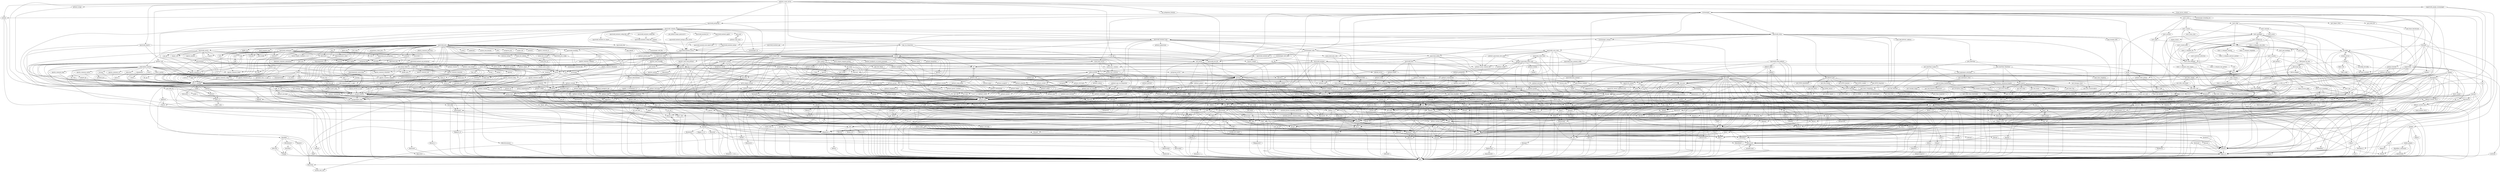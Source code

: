 digraph "rpmdep" {
patterns_uyuni_server -> Uyuni_Server_release;
Uyuni_Server_release -> openSUSE_release;
openSUSE_release -> bash;
bash -> libreadline7;
libreadline7 -> libncurses6;
libncurses6 -> glibc;
glibc -> filesystem;
filesystem -> system_user_root;
libncurses6 -> libgcc_s1;
libgcc_s1 -> glibc;
libncurses6 -> terminfo_base;
terminfo_base -> libncurses6;
libncurses6 -> libstdc6;
libstdc6 -> libgcc_s1;
openSUSE_release -> openSUSE_release_appliance_kvm;
openSUSE_release -> gawk;
gawk -> glibc;
gawk -> bash;
gawk -> update_alternatives;
update_alternatives -> coreutils;
coreutils -> libacl1;
libacl1 -> glibc;
libacl1 -> libattr1;
libattr1 -> glibc;
coreutils -> libcap2;
libcap2 -> glibc;
coreutils -> libselinux1;
libselinux1 -> libpcre1;
libpcre1 -> glibc;
coreutils -> libgmp10;
libgmp10 -> glibc;
coreutils -> bash;
coreutils -> info;
info -> libzio1;
libzio1 -> glibc;
libzio1 -> libbz2_1;
libbz2_1 -> glibc;
libzio1 -> libz1;
libz1 -> glibc;
libzio1 -> liblzma5;
liblzma5 -> glibc;
info -> libncurses6;
info -> bash;
patterns_uyuni_server -> cpu_mitigations_formula;
cpu_mitigations_formula -> salt_master;
salt_master -> coreutils;
salt_master -> grep;
grep -> glibc;
grep -> libpcre1;
grep -> bash;
grep -> info;
salt_master -> python3_base;
python3_base -> liblzma5;
python3_base -> bash;
python3_base -> libnsl2;
libnsl2 -> glibc;
libnsl2 -> libtirpc3;
libtirpc3 -> krb5;
krb5 -> libopenssl1_1;
libopenssl1_1 -> glibc;
libopenssl1_1 -> libz1;
krb5 -> libverto1;
libverto1 -> glibc;
krb5 -> libselinux1;
krb5 -> libcom_err2;
libcom_err2 -> glibc;
krb5 -> libkeyutils1;
libkeyutils1 -> glibc;
libtirpc3 -> libtirpc_netconfig;
python3_base -> python_rpm_macros;
python3_base -> libffi7;
libffi7 -> glibc;
python3_base -> libbz2_1;
python3_base -> libpython3_6m1_0;
libpython3_6m1_0 -> glibc;
python3_base -> libexpat1;
libexpat1 -> glibc;
salt_master -> dmidecode;
dmidecode -> glibc;
salt_master -> diffutils;
diffutils -> bash;
diffutils -> info;
salt_master -> systemd;
systemd -> libseccomp2;
libseccomp2 -> glibc;
systemd -> pam;
pam -> glibc;
pam -> libcrack2;
libcrack2 -> cracklib;
cracklib -> cracklib_dict_small;
cracklib -> bash;
cracklib -> libcrack2;
libcrack2 -> libz1;
pam -> libtirpc3;
pam -> libnsl2;
pam -> permissions;
permissions -> system_user_root;
permissions -> coreutils;
permissions -> grep;
permissions -> diffutils;
permissions -> fillup;
fillup -> glibc;
pam -> libaudit1;
libaudit1 -> glibc;
systemd -> sysvinit_tools;
sysvinit_tools -> blog;
blog -> bash;
blog -> coreutils;
systemd -> udev;
udev -> pkg_config;
pkg_config -> glibc;
udev -> bash;
udev -> coreutils;
udev -> libblkid1;
libblkid1 -> libuuid1;
libuuid1 -> glibc;
udev -> system_group_hardware;
system_group_hardware -> sysuser_shadow;
sysuser_shadow -> shadow;
shadow -> libattr1;
shadow -> libaudit1;
shadow -> pam;
shadow -> libsemanage1;
libsemanage1 -> libselinux1;
libsemanage1 -> libaudit1;
libsemanage1 -> libsepol1;
libsepol1 -> glibc;
libsemanage1 -> libbz2_1;
udev -> libkmod2;
libkmod2 -> liblzma5;
libkmod2 -> libz1;
udev -> systemd;
udev -> sed;
sed -> info;
sed -> libselinux1;
sed -> libacl1;
systemd -> kbd;
kbd -> fillup;
kbd -> diffutils;
kbd -> kbd_legacy;
kbd -> pam;
kbd -> perl_base;
perl_base -> glibc;
systemd -> libgcrypt20;
libgcrypt20 -> libgpg_error0;
libgpg_error0 -> glibc;
systemd -> netcfg;
netcfg -> bash;
netcfg -> coreutils;
systemd -> pam_config;
pam_config -> bash;
pam_config -> pam;
systemd -> util_linux;
util_linux -> glibc;
util_linux -> libncurses6;
util_linux -> libuuid1;
util_linux -> libblkid1;
util_linux -> libfdisk1;
libfdisk1 -> glibc;
libfdisk1 -> libuuid1;
libfdisk1 -> libblkid1;
util_linux -> libselinux1;
util_linux -> libcap_ng0;
libcap_ng0 -> glibc;
util_linux -> system_group_hardware;
util_linux -> libutempter0;
libutempter0 -> glibc;
libutempter0 -> permissions;
libutempter0 -> system_group_hardware;
util_linux -> libmount1;
libmount1 -> glibc;
libmount1 -> libselinux1;
libmount1 -> libblkid1;
util_linux -> libsmartcols1;
libsmartcols1 -> glibc;
systemd -> systemd_presets_branding_openSUSE;
systemd_presets_branding_openSUSE -> systemd_presets_common_SUSE;
systemd_presets_common_SUSE -> bash;
systemd_presets_common_SUSE -> coreutils;
systemd -> liblz4_1;
liblz4_1 -> glibc;
systemd -> libapparmor1;
libapparmor1 -> glibc;
systemd -> kmod;
kmod -> liblzma5;
kmod -> bash;
kmod -> libz1;
kmod -> coreutils;
systemd -> libcryptsetup12;
libcryptsetup12 -> libargon2_1;
libargon2_1 -> glibc;
libcryptsetup12 -> libgcrypt20;
libcryptsetup12 -> libblkid1;
libcryptsetup12 -> libjson_c3;
libjson_c3 -> glibc;
libcryptsetup12 -> libdevmapper1_03;
libdevmapper1_03 -> glibc;
libdevmapper1_03 -> libselinux1;
libdevmapper1_03 -> bash;
libdevmapper1_03 -> libudev1;
libudev1 -> glibc;
libudev1 -> libcap2;
libudev1 -> libselinux1;
systemd -> findutils;
findutils -> glibc;
findutils -> info;
findutils -> libselinux1;
systemd -> dbus_1;
dbus_1 -> libexpat1;
dbus_1 -> libcap_ng0;
dbus_1 -> permissions;
dbus_1 -> libsystemd0;
libsystemd0 -> liblzma5;
libsystemd0 -> liblz4_1;
libsystemd0 -> libselinux1;
libsystemd0 -> libgcrypt20;
libsystemd0 -> libcap2;
dbus_1 -> libaudit1;
dbus_1 -> libdbus_1_3;
libdbus_1_3 -> libsystemd0;
dbus_1 -> shadow;
dbus_1 -> update_alternatives;
systemd -> libqrencode4;
libqrencode4 -> glibc;
salt_master -> salt;
salt -> logrotate;
logrotate -> libacl1;
logrotate -> systemd;
logrotate -> xz;
xz -> glibc;
xz -> bash;
xz -> liblzma5;
logrotate -> libpopt0;
libpopt0 -> glibc;
salt -> python3_salt;
python3_salt -> python3_requests;
python3_requests -> python3;
python3 -> libreadline7;
python3 -> python3_base;
python3 -> libsqlite3_0;
libsqlite3_0 -> glibc;
python3_requests -> python3_py;
python3_py -> python3_base;
python3_requests -> python3_chardet;
python3_chardet -> update_alternatives;
python3_chardet -> python3_base;
python3_requests -> python3_certifi;
python3_certifi -> ca_certificates_mozilla;
ca_certificates_mozilla -> ca_certificates;
ca_certificates -> bash;
ca_certificates -> perl_base;
ca_certificates -> p11_kit;
p11_kit -> libtasn1_6;
libtasn1_6 -> libtasn1;
libtasn1 -> glibc;
libtasn1 -> libtasn1_6;
libtasn1 -> info;
p11_kit -> libp11_kit0;
libp11_kit0 -> glibc;
libp11_kit0 -> libffi7;
ca_certificates -> coreutils;
ca_certificates -> openssl;
openssl -> openssl_1_1;
openssl_1_1 -> libopenssl1_1;
openssl_1_1 -> coreutils;
ca_certificates -> p11_kit_tools;
p11_kit_tools -> glibc;
p11_kit_tools -> libtasn1_6;
p11_kit_tools -> libp11_kit0;
python3_certifi -> python3_base;
python3_requests -> python3_idna;
python3_idna -> python3_base;
python3_requests -> python3_urllib3;
python3_urllib3 -> python3_base;
python3_urllib3 -> python3_six;
python3_six -> bash;
python3_six -> python3_base;
python3_salt -> python3_zypp_plugin;
python3_zypp_plugin -> python3_base;
python3_salt -> python3_M2Crypto;
python3_M2Crypto -> python3_base;
python3_salt -> python3_tornado;
python3_tornado -> glibc;
python3_tornado -> python3;
python3_tornado -> python3_simplejson;
python3_simplejson -> glibc;
python3_simplejson -> python3_base;
python3_salt -> python3_MarkupSafe;
python3_MarkupSafe -> python3_base;
python3_salt -> python3_pyzmq;
python3_pyzmq -> glibc;
python3_pyzmq -> libpython3_6m1_0;
python3_pyzmq -> python3;
python3_pyzmq -> libzmq5;
libzmq5 -> libgcc_s1;
libzmq5 -> libstdc6;
libzmq5 -> libpgm_5_2_0;
libpgm_5_2_0 -> glibc;
libzmq5 -> libunwind;
libunwind -> glibc;
libunwind -> liblzma5;
libzmq5 -> libsodium23;
libsodium23 -> glibc;
python3_salt -> libzypp;
libzypp -> libudev1;
libzypp -> libgpgme11;
libgpgme11 -> gpg2;
gpg2 -> libsqlite3_0;
gpg2 -> libksba8;
libksba8 -> libgpg_error0;
gpg2 -> libbz2_1;
gpg2 -> libz1;
gpg2 -> libassuan0;
libassuan0 -> libgpg_error0;
gpg2 -> libldap_2_4_2;
libldap_2_4_2 -> libldap_data;
libldap_2_4_2 -> glibc;
libldap_2_4_2 -> libopenssl1_1;
libldap_2_4_2 -> libsasl2_3;
libsasl2_3 -> glibc;
gpg2 -> info;
gpg2 -> libnpth0;
libnpth0 -> glibc;
gpg2 -> libusb_1_0_0;
libusb_1_0_0 -> glibc;
libusb_1_0_0 -> libudev1;
gpg2 -> pinentry;
pinentry -> info;
pinentry -> libassuan0;
gpg2 -> libgnutls30;
libgnutls30 -> libunistring2;
libunistring2 -> glibc;
libgnutls30 -> libhogweed4;
libhogweed4 -> libgmp10;
libhogweed4 -> libnettle6;
libnettle6 -> glibc;
libgnutls30 -> libidn2_0;
libidn2_0 -> glibc;
libidn2_0 -> libunistring2;
libgnutls30 -> libp11_kit0;
libgnutls30 -> libtasn1_6;
gpg2 -> libgcrypt20;
libzypp -> libproxy1;
libproxy1 -> glibc;
libproxy1 -> libmodman1;
libmodman1 -> libgcc_s1;
libmodman1 -> libstdc6;
libzypp -> libcurl4;
libcurl4 -> libidn2_0;
libcurl4 -> libpsl5;
libpsl5 -> libunistring2;
libpsl5 -> libidn2_0;
libcurl4 -> libssh4;
libssh4 -> krb5;
libcurl4 -> libldap_2_4_2;
libcurl4 -> libnghttp2_14;
libnghttp2_14 -> glibc;
libzypp -> libxml2_2;
libxml2_2 -> libz1;
libxml2_2 -> liblzma5;
libzypp -> rpm;
rpm -> libcap2;
rpm -> diffutils;
rpm -> libpopt0;
rpm -> libacl1;
rpm -> grep;
rpm -> libmagic1;
libmagic1 -> file_magic;
libmagic1 -> libz1;
rpm -> liblua5_3_5;
liblua5_3_5 -> glibc;
rpm -> libselinux1;
rpm -> fillup;
rpm -> libelf1;
libelf1 -> glibc;
libelf1 -> libebl_plugins;
libebl_plugins -> libelf1;
libebl_plugins -> libdw1;
libdw1 -> libbz2_1;
libdw1 -> libelf1;
libdw1 -> liblzma5;
libdw1 -> libz1;
rpm -> perl_base;
rpm -> coreutils;
libzypp -> libboost_thread1_66_0;
libboost_thread1_66_0 -> libgcc_s1;
libboost_thread1_66_0 -> libstdc6;
libboost_thread1_66_0 -> libboost_system1_66_0;
libboost_system1_66_0 -> glibc;
libboost_system1_66_0 -> boost_license1_66_0;
libboost_system1_66_0 -> libgcc_s1;
libboost_system1_66_0 -> libstdc6;
libzypp -> libsolv_tools;
libsolv_tools -> libzstd1;
libzstd1 -> glibc;
libsolv_tools -> libxml2_2;
libsolv_tools -> libbz2_1;
libsolv_tools -> rpm;
python3_salt -> python3_Jinja2;
python3_Jinja2 -> python3_Babel;
python3_Babel -> python3_pytz;
python3_pytz -> python3_base;
python3_pytz -> timezone;
timezone -> filesystem;
timezone -> coreutils;
python3_Babel -> update_alternatives;
python3_Jinja2 -> python3_MarkupSafe;
python3_salt -> python3_psutil;
python3_psutil -> python3_base;
python3_psutil -> procps;
procps -> libprocps7;
libprocps7 -> glibc;
libprocps7 -> libsystemd0;
procps -> libncurses6;
python3_psutil -> net_tools;
net_tools -> hostname;
hostname -> libnsl2;
python3_salt -> python3_PyYAML;
python3_PyYAML -> libyaml_0_2;
libyaml_0_2 -> glibc;
python3_PyYAML -> python3_base;
python3_salt -> salt;
python3_salt -> python3_msgpack;
python3_msgpack -> python3_base;
python3_salt -> python3_rpm;
python3_rpm -> rpm;
python3_rpm -> python3_base;
salt -> iproute2;
iproute2 -> libselinux1;
iproute2 -> bash;
iproute2 -> libdb_4_8;
libdb_4_8 -> libgcc_s1;
libdb_4_8 -> libstdc6;
iproute2 -> libxtables12;
libxtables12 -> glibc;
iproute2 -> libelf1;
iproute2 -> libmnl0;
libmnl0 -> glibc;
patterns_uyuni_server -> smdba;
smdba -> sudo;
sudo -> libselinux1;
sudo -> bash;
sudo -> permissions;
sudo -> pam;
sudo -> perl_base;
sudo -> libldap_2_4_2;
smdba -> python3_base;
patterns_uyuni_server -> syslinux;
syslinux -> libuuid1;
syslinux -> perl_base;
patterns_uyuni_server -> spacewalk_postgresql;
spacewalk_postgresql -> postgresql10_contrib;
postgresql10_contrib -> postgresql_contrib;
postgresql_contrib -> postgresql10_contrib;
postgresql10_contrib -> libselinux1;
postgresql10_contrib -> libz1;
postgresql10_contrib -> libpython3_6m1_0;
postgresql10_contrib -> libuuid1;
postgresql10_contrib -> perl;
perl -> glibc;
perl -> libbz2_1;
perl -> libz1;
perl -> perl_base;
perl -> libgdbm4;
libgdbm4 -> glibc;
perl -> libdb_4_8;
postgresql10_contrib -> libopenssl1_1;
postgresql10_contrib -> libxml2_2;
postgresql10_contrib -> libxslt1;
libxslt1 -> libxml2_2;
libxslt1 -> libgcrypt20;
postgresql10_contrib -> bash;
postgresql10_contrib -> postgresql10_server;
postgresql10_server -> aaa_base;
aaa_base -> fillup;
aaa_base -> perl_base;
aaa_base -> coreutils;
aaa_base -> util_linux;
aaa_base -> ncurses_utils;
ncurses_utils -> libncurses6;
aaa_base -> sed;
aaa_base -> findutils;
aaa_base -> openSUSE_release;
aaa_base -> cpio;
cpio -> glibc;
cpio -> info;
postgresql10_server -> libxml2_2;
postgresql10_server -> glibc_locale;
glibc_locale -> glibc_locale_base;
glibc_locale_base -> coreutils;
postgresql10_server -> postgresql_server;
postgresql_server -> postgresql;
postgresql -> postgresql10;
postgresql10 -> libpq5;
libpq5 -> krb5;
libpq5 -> libldap_2_4_2;
postgresql10 -> postgresql;
postgresql10 -> bash;
postgresql -> update_alternatives;
postgresql_server -> systemd;
postgresql_server -> postgresql10_server;
postgresql10_server -> timezone;
postgresql10_server -> libicu60_2;
libicu60_2 -> glibc;
libicu60_2 -> timezone;
libicu60_2 -> libicu60_2_ledata;
spacewalk_postgresql -> spacewalk_backend_sql_postgresql;
spacewalk_backend_sql_postgresql -> python3_base;
spacewalk_backend_sql_postgresql -> python3_psycopg2;
python3_psycopg2 -> glibc;
python3_psycopg2 -> libpq5;
python3_psycopg2 -> libpython3_6m1_0;
python3_psycopg2 -> python3_base;
spacewalk_postgresql -> spacewalk_common;
spacewalk_common -> spacewalk_backend_xmlrpc;
spacewalk_backend_xmlrpc -> python3_base;
spacewalk_backend_xmlrpc -> spacewalk_backend_server;
spacewalk_backend_server -> spacewalk_config;
spacewalk_config -> bash;
spacewalk_config -> perl_Satcon;
perl_Satcon -> perl_base;
perl_Satcon -> perl;
perl_Satcon -> policycoreutils;
policycoreutils -> rpm;
policycoreutils -> python3_semanage;
python3_semanage -> glibc;
python3_semanage -> libpython3_6m1_0;
python3_semanage -> python3_base;
python3_semanage -> libsemanage1;
policycoreutils -> util_linux;
policycoreutils -> python3_ipy;
python3_ipy -> python3_base;
policycoreutils -> python3_networkx;
python3_networkx -> python3_base;
python3_networkx -> python3_decorator;
python3_decorator -> python3_base;
policycoreutils -> selinux_tools;
selinux_tools -> libsepol1;
selinux_tools -> libpcre1;
selinux_tools -> libselinux1;
selinux_tools -> bash;
policycoreutils -> checkpolicy;
checkpolicy -> glibc;
policycoreutils -> python3_policycoreutils;
python3_policycoreutils -> python3_setuptools;
python3_setuptools -> python3_six;
python3_setuptools -> update_alternatives;
python3_setuptools -> python3_appdirs;
python3_appdirs -> python3_base;
python3_setuptools -> python3_packaging;
python3_packaging -> python3_base;
python3_packaging -> python3_pyparsing;
python3_pyparsing -> python3_base;
python3_packaging -> python3_six;
python3_setuptools -> python3;
python3_policycoreutils -> python3_selinux;
python3_selinux -> libpython3_6m1_0;
python3_selinux -> python3;
python3_policycoreutils -> python_base;
python_base -> glibc;
python_base -> libbz2_1;
python_base -> python_rpm_macros;
python_base -> libz1;
python_base -> libnsl2;
python_base -> bash;
python_base -> libpython2_7_1_0;
libpython2_7_1_0 -> glibc;
python3_policycoreutils -> python3_audit;
python3_audit -> glibc;
python3_audit -> libauparse0;
libauparse0 -> glibc;
libauparse0 -> libaudit1;
python3_audit -> python3_base;
python3_policycoreutils -> python3_setools;
python3_setools -> python3_base;
python3_setools -> libsepol1;
python3_setools -> python;
python -> python_base;
python -> libsqlite3_0;
python -> python3_base;
python -> libdb_4_8;
python3_policycoreutils -> checkpolicy;
python3_policycoreutils -> policycoreutils;
policycoreutils -> systemd;
policycoreutils -> gawk;
spacewalk_config -> openssl;
spacewalk_config -> apache2_mod_xsendfile;
apache2_mod_xsendfile -> glibc;
apache2_mod_xsendfile -> apache2;
apache2 -> libapr_util1;
libapr_util1 -> libapr1;
libapr1 -> glibc;
libapr1 -> libuuid1;
libapr_util1 -> libexpat1;
libapr_util1 -> libdb_4_8;
libapr_util1 -> libopenssl1_1;
libapr_util1 -> libldap_2_4_2;
apache2 -> grep;
apache2 -> logrotate;
apache2 -> liblua5_3_5;
apache2 -> libxml2_2;
apache2 -> aaa_base;
apache2 -> libnghttp2_14;
apache2 -> which;
which -> bash;
which -> info;
apache2 -> libbrotlienc1;
libbrotlienc1 -> libbrotlicommon1;
libbrotlicommon1 -> glibc;
apache2 -> system_user_wwwrun;
system_user_wwwrun -> sysuser_shadow;
apache2 -> apache2_utils;
apache2_utils -> perl_base;
apache2_utils -> libapr1;
apache2_utils -> libapr_util1;
apache2_utils -> bash;
apache2 -> apache2_prefork;
apache2_prefork -> glibc;
apache2_prefork -> apache2;
spacewalk_config -> uyuni_base_common;
uyuni_base_common -> system_user_wwwrun;
spacewalk_backend_server -> apache2_mod_wsgi_python3;
apache2_mod_wsgi_python3 -> bash;
apache2_mod_wsgi_python3 -> libpython3_6m1_0;
apache2_mod_wsgi_python3 -> apache2;
spacewalk_backend_server -> spacewalk_backend_sql;
spacewalk_backend_sql -> spacewalk_backend;
spacewalk_backend -> python3_base;
spacewalk_backend -> python3_pycurl;
python3_pycurl -> libcurl4;
python3_pycurl -> libpython3_6m1_0;
python3_pycurl -> python3_base;
spacewalk_backend -> python3_debian;
python3_debian -> python3_chardet;
python3_debian -> xz;
python3_debian -> python3_six;
spacewalk_backend -> python3;
spacewalk_backend -> python3_uyuni_common_libs;
python3_uyuni_common_libs -> python3_base;
spacewalk_backend -> python3_rhnlib;
python3_rhnlib -> python3_base;
python3_rhnlib -> python3_pyOpenSSL;
python3_pyOpenSSL -> python3_base;
python3_pyOpenSSL -> python3_six;
python3_pyOpenSSL -> python3_cryptography;
python3_cryptography -> python3_packaging;
python3_cryptography -> python3_cffi;
python3_cffi -> glibc;
python3_cffi -> libpython3_6m1_0;
python3_cffi -> libffi7;
python3_cffi -> python3_base;
python3_cffi -> python3_pycparser;
python3_pycparser -> python3_base;
python3_cryptography -> python3_idna;
python3_cryptography -> python3_setuptools;
python3_cryptography -> python3_pyasn1;
python3_pyasn1 -> python3_base;
python3_cryptography -> python3_asn1crypto;
python3_asn1crypto -> python3_base;
spacewalk_backend -> uyuni_base_common;
spacewalk_backend -> apache2;
spacewalk_backend -> python3_rpm;
spacewalk_backend_sql -> spacewalk_backend_sql_postgresql;
spacewalk_backend_server -> python3_python_pam;
python3_python_pam -> python3_base;
spacewalk_common -> spacewalk_backend_tools;
spacewalk_backend_tools -> python3_M2Crypto;
spacewalk_backend_tools -> spacewalk_certs_tools;
spacewalk_certs_tools -> sudo;
spacewalk_certs_tools -> rpm_build;
rpm_build -> dwz;
dwz -> libelf1;
rpm_build -> tar;
tar -> libselinux1;
tar -> info;
tar -> libacl1;
rpm_build -> cpio;
rpm_build -> grep;
rpm_build -> which;
rpm_build -> file;
file -> libmagic1;
rpm_build -> glibc_locale;
rpm_build -> findutils;
rpm_build -> libpopt0;
rpm_build -> gawk;
rpm_build -> sed;
rpm_build -> xz;
rpm_build -> diffutils;
rpm_build -> binutils;
binutils -> info;
binutils -> update_alternatives;
rpm_build -> make;
make -> info;
rpm_build -> gzip;
gzip -> glibc;
gzip -> info;
rpm_build -> util_linux;
rpm_build -> perl_base;
rpm_build -> rpm;
rpm_build -> patch;
patch -> glibc;
rpm_build -> bzip2;
bzip2 -> libbz2_1;
bzip2 -> bash;
rpm_build -> glibc_devel;
glibc_devel -> linux_glibc_devel;
linux_glibc_devel -> bash;
linux_glibc_devel -> coreutils;
rpm_build -> gcc;
gcc -> cpp;
cpp -> cpp7;
cpp7 -> glibc;
cpp7 -> libmpfr6;
libmpfr6 -> libgmp10;
cpp7 -> libmpc3;
libmpc3 -> libgmp10;
libmpc3 -> libmpfr6;
cpp7 -> libisl15;
libisl15 -> libgmp10;
cpp7 -> libz1;
cpp -> bash;
gcc -> gcc7;
gcc7 -> binutils;
gcc7 -> libasan4;
libasan4 -> libgcc_s1;
libasan4 -> libstdc6;
gcc7 -> liblsan0;
liblsan0 -> libstdc6;
gcc7 -> libubsan0;
libubsan0 -> glibc;
libubsan0 -> libgcc_s1;
libubsan0 -> libstdc6;
gcc7 -> glibc_devel;
gcc7 -> libmpx2;
libmpx2 -> glibc;
gcc7 -> libatomic1;
libatomic1 -> glibc;
gcc7 -> libgomp1;
libgomp1 -> glibc;
gcc7 -> libcilkrts5;
libcilkrts5 -> libstdc6;
gcc7 -> libisl15;
gcc7 -> cpp7;
gcc7 -> libmpxwrappers2;
libmpxwrappers2 -> glibc;
gcc7 -> libitm1;
libitm1 -> glibc;
gcc7 -> libtsan0;
libtsan0 -> libstdc6;
rpm_build -> gettext_tools_mini;
gettext_tools_mini -> info;
gettext_tools_mini -> libgomp1;
gettext_tools_mini -> gettext_runtime_mini;
gettext_runtime_mini -> bash;
gettext_runtime_mini -> info;
rpm_build -> systemd_rpm_macros;
systemd_rpm_macros -> coreutils;
spacewalk_certs_tools -> spacewalk_base_minimal_config;
spacewalk_base_minimal_config -> apache2;
spacewalk_base_minimal_config -> spacewalk_base_minimal;
spacewalk_base_minimal -> perl_Params_Validate;
perl_Params_Validate -> glibc;
perl_Params_Validate -> perl;
perl_Params_Validate -> perl_Module_Implementation;
perl_Module_Implementation -> perl;
perl_Module_Implementation -> perl_Module_Runtime;
perl_Module_Runtime -> perl;
perl_Module_Implementation -> perl_Try_Tiny;
perl_Try_Tiny -> perl;
spacewalk_base_minimal -> perl_DBI;
perl_DBI -> perl;
spacewalk_certs_tools -> python3_rhnlib;
spacewalk_certs_tools -> python3_uyuni_common_libs;
spacewalk_certs_tools -> spacewalk_client_tools;
spacewalk_client_tools -> python3_spacewalk_client_tools;
python3_spacewalk_client_tools -> python3_uyuni_common_libs;
python3_spacewalk_client_tools -> python3_rhnlib;
python3_spacewalk_client_tools -> python3_hwdata;
python3_hwdata -> python3_base;
python3_hwdata -> hwdata;
python3_spacewalk_client_tools -> python3_dmidecode;
python3_dmidecode -> python3_base;
python3_dmidecode -> python3_libxml2_python;
python3_libxml2_python -> glibc;
python3_libxml2_python -> libxml2_2;
python3_libxml2_python -> libpython3_6m1_0;
python3_libxml2_python -> python3_base;
python3_dmidecode -> python_dmidecode;
python_dmidecode -> python3_dmidecode;
python3_spacewalk_client_tools -> libgudev_1_0_0;
libgudev_1_0_0 -> libudev1;
libgudev_1_0_0 -> libgobject_2_0_0;
libgobject_2_0_0 -> libglib_2_0_0;
libglib_2_0_0 -> libpcre1;
libgobject_2_0_0 -> libffi7;
python3_spacewalk_client_tools -> python3_dbus_python;
python3_dbus_python -> dbus_1_glib;
dbus_1_glib -> libexpat1;
dbus_1_glib -> libgio_2_0_0;
libgio_2_0_0 -> libmount1;
libgio_2_0_0 -> bash;
libgio_2_0_0 -> shared_mime_info;
shared_mime_info -> bash;
shared_mime_info -> pkg_config;
shared_mime_info -> libglib_2_0_0;
shared_mime_info -> libxml2_2;
libgio_2_0_0 -> libgobject_2_0_0;
libgio_2_0_0 -> glib2_tools;
glib2_tools -> libglib_2_0_0;
glib2_tools -> libgmodule_2_0_0;
libgmodule_2_0_0 -> glibc;
libgmodule_2_0_0 -> libglib_2_0_0;
glib2_tools -> libelf1;
glib2_tools -> libgobject_2_0_0;
glib2_tools -> libgio_2_0_0;
libgio_2_0_0 -> gio_branding_upstream;
gio_branding_upstream -> libgio_2_0_0;
libgio_2_0_0 -> dbus_1;
python3_dbus_python -> python3_base;
python3_dbus_python -> python3_gobject;
python3_gobject -> libffi7;
python3_gobject -> python3_base;
python3_gobject -> libgirepository_1_0_1;
libgirepository_1_0_1 -> libgobject_2_0_0;
libgirepository_1_0_1 -> girepository_1_0;
girepository_1_0 -> libgirepository_1_0_1;
libgirepository_1_0_1 -> libgmodule_2_0_0;
libgirepository_1_0_1 -> libgio_2_0_0;
python3_spacewalk_client_tools -> python3_rpm;
python3_spacewalk_client_tools -> python3_newt;
python3_newt -> newt;
newt -> libnewt0_52;
libnewt0_52 -> libslang2;
libslang2 -> glibc;
newt -> libpopt0;
python3_newt -> python3_base;
python3_spacewalk_client_tools -> spacewalk_client_tools;
python3_spacewalk_client_tools -> python3_netifaces;
python3_netifaces -> libpython3_6m1_0;
python3_netifaces -> python3_base;
python3_spacewalk_client_tools -> python3_pyudev;
python3_pyudev -> libudev1;
python3_pyudev -> python3_base;
python3_pyudev -> python3_six;
spacewalk_client_tools -> gpg2;
spacewalk_client_tools -> systemd;
spacewalk_client_tools -> zypper;
zypper -> procps;
zypper -> libreadline7;
zypper -> libzypp;
zypper -> libaugeas0;
libaugeas0 -> libxml2_2;
spacewalk_certs_tools -> openssl;
spacewalk_certs_tools -> python_base;
spacewalk_certs_tools -> python3_spacewalk_certs_tools;
python3_spacewalk_certs_tools -> python3_uyuni_common_libs;
python3_spacewalk_certs_tools -> spacewalk_backend;
python3_spacewalk_certs_tools -> python3_spacewalk_client_tools;
python3_spacewalk_certs_tools -> spacewalk_certs_tools;
spacewalk_certs_tools -> uyuni_build_keys_web;
uyuni_build_keys_web -> uyuni_build_keys;
uyuni_build_keys -> bash;
uyuni_build_keys -> gpg2;
uyuni_build_keys -> coreutils;
uyuni_build_keys -> gawk;
spacewalk_backend_tools -> spacewalk_admin;
spacewalk_admin -> uyuni_base_common;
spacewalk_admin -> lsof;
lsof -> glibc;
lsof -> libselinux1;
spacewalk_admin -> perl;
spacewalk_admin -> python3;
spacewalk_admin -> spacewalk_base;
spacewalk_base -> python3_PyJWT;
python3_PyJWT -> python3_ecdsa;
python3_ecdsa -> python3_six;
python3_PyJWT -> python3_setuptools;
python3_PyJWT -> python3_cryptography;
spacewalk_base -> sudo;
spacewalk_base -> python3_websockify;
python3_websockify -> update_alternatives;
python3_websockify -> python3_base;
python3_websockify -> python_websockify_common;
python3_websockify -> python3_setuptools;
spacewalk_base -> susemanager_frontend_libs;
spacewalk_base -> apache2;
spacewalk_base -> python3_numpy;
python3_numpy -> libpython3_6m1_0;
python3_numpy -> libopenblas_pthreads0;
libopenblas_pthreads0 -> libgfortran4;
libgfortran4 -> libgcc_s1;
libgfortran4 -> libquadmath0;
libquadmath0 -> glibc;
libopenblas_pthreads0 -> bash;
libopenblas_pthreads0 -> update_alternatives;
python3_numpy -> python3_base;
spacewalk_base -> perl_Params_Validate;
spacewalk_base -> perl_XML_LibXML;
perl_XML_LibXML -> perl_XML_SAX;
perl_XML_SAX -> perl_XML_NamespaceSupport;
perl_XML_NamespaceSupport -> perl;
perl_XML_SAX -> perl_XML_SAX_Base;
perl_XML_SAX_Base -> perl;
perl_XML_LibXML -> libxml2_2;
spacewalk_backend_tools -> python3_requests;
spacewalk_backend_tools -> python3_python_dateutil;
python3_python_dateutil -> python3_base;
python3_python_dateutil -> python3_six;
spacewalk_backend_tools -> python3_gzipstream;
python3_gzipstream -> python3_base;
spacewalk_backend_tools -> spacewalk_backend_app;
spacewalk_backend_app -> spacewalk_backend_server;
spacewalk_backend_tools -> susemanager_tools;
susemanager_tools -> createrepo_c;
createrepo_c -> libcreaterepo_c0;
libcreaterepo_c0 -> libglib_2_0_0;
libcreaterepo_c0 -> liblzma5;
libcreaterepo_c0 -> libzck1;
libzck1 -> glibc;
libzck1 -> libzstd1;
libzck1 -> libopenssl1_1;
libcreaterepo_c0 -> rpm;
libcreaterepo_c0 -> deltarpm;
deltarpm -> liblzma5;
deltarpm -> perl_base;
deltarpm -> rpm;
libcreaterepo_c0 -> libcurl4;
libcreaterepo_c0 -> libxml2_2;
libcreaterepo_c0 -> libsqlite3_0;
libcreaterepo_c0 -> libexpat1;
createrepo_c -> update_alternatives;
createrepo_c -> libgthread_2_0_0;
libgthread_2_0_0 -> libglib_2_0_0;
susemanager_tools -> python3_base;
susemanager_tools -> suseRegisterInfo;
suseRegisterInfo -> perl;
suseRegisterInfo -> python3_suseRegisterInfo;
python3_suseRegisterInfo -> python3;
python3_suseRegisterInfo -> suseRegisterInfo;
susemanager_tools -> uyuni_build_keys;
susemanager_tools -> susemanager_sync_data;
susemanager_sync_data -> spacewalk_java_lib;
spacewalk_java_lib -> sudo;
susemanager_tools -> python3_uyuni_common_libs;
susemanager_tools -> spacewalk_backend_sql;
susemanager_tools -> python3_configobj;
python3_configobj -> python3_base;
python3_configobj -> python3_six;
spacewalk_backend_tools -> spacewalk_backend_xmlrpc;
spacewalk_backend_tools -> python3_solv;
python3_solv -> liblzma5;
python3_solv -> python3_base;
python3_solv -> rpm;
python3_solv -> libzstd1;
python3_solv -> libxml2_2;
spacewalk_backend_tools -> python3_urlgrabber;
python3_urlgrabber -> python3_pycurl;
python3_urlgrabber -> python3_six;
python3_urlgrabber -> python3_chardet;
spacewalk_backend_tools -> cobbler;
cobbler -> mkisofs;
mkisofs -> zisofs_tools;
zisofs_tools -> glibc;
zisofs_tools -> libz1;
zisofs_tools -> mkisofs;
mkisofs -> libschily1_0;
libschily1_0 -> glibc;
mkisofs -> perl_base;
mkisofs -> libscg1_0;
libscg1_0 -> libschily1_0;
mkisofs -> libcap2;
cobbler -> ipmitool;
ipmitool -> libopenssl1_1;
ipmitool -> systemd;
cobbler -> python3_base;
cobbler -> rsync;
rsync -> sed;
rsync -> libpopt0;
rsync -> perl_base;
rsync -> grep;
rsync -> openslp;
openslp -> glibc;
openslp -> libopenssl1_1;
cobbler -> python3_distro;
python3_distro -> python3_base;
cobbler -> tftp;
tftp -> systemd;
tftp -> libwrap0;
libwrap0 -> glibc;
cobbler -> acl;
acl -> glibc;
acl -> libacl1;
cobbler -> python3_PyYAML;
cobbler -> fence_agents;
fence_agents -> openssh;
openssh -> fillup;
openssh -> krb5;
openssh -> shadow;
openssh -> libedit0;
libedit0 -> glibc;
libedit0 -> libncurses6;
openssh -> systemd;
fence_agents -> net_snmp;
net_snmp -> libopenssl1_1;
net_snmp -> systemd;
net_snmp -> perl_SNMP;
perl_SNMP -> net_snmp;
perl_SNMP -> libsnmp30;
libsnmp30 -> libwrap0;
libsnmp30 -> libsensors4;
libsensors4 -> glibc;
libsnmp30 -> rpm;
libsnmp30 -> snmp_mibs;
libsnmp30 -> perl;
libsnmp30 -> libopenssl1_1;
net_snmp -> logrotate;
net_snmp -> perl_Term_ReadKey;
perl_Term_ReadKey -> glibc;
perl_Term_ReadKey -> perl;
perl_Term_ReadKey -> coreutils;
fence_agents -> perl_Net_Telnet;
perl_Net_Telnet -> perl;
fence_agents -> python3_base;
fence_agents -> python3_pexpect;
python3_pexpect -> python3_ptyprocess;
python3_ptyprocess -> python3_base;
fence_agents -> python3_requests;
fence_agents -> python3_pycurl;
fence_agents -> sg3_utils;
sg3_utils -> glibc;
sg3_utils -> coreutils;
sg3_utils -> libsgutils2_1_43_2;
libsgutils2_1_43_2 -> glibc;
fence_agents -> telnet;
telnet -> glibc;
telnet -> systemd;
cobbler -> python;
cobbler -> python3_ldap;
python3_ldap -> libldap_2_4_2;
python3_ldap -> libpython3_6m1_0;
python3_ldap -> python3_pyasn1_modules;
python3_pyasn1_modules -> python3_pyasn1;
cobbler -> python3_dnspython;
python3_dnspython -> python3_base;
cobbler -> python3_future;
python3_future -> bash;
python3_future -> python3_base;
python3_future -> update_alternatives;
cobbler -> apache2_mod_wsgi_python3;
cobbler -> python3_simplejson;
cobbler -> python3_netaddr;
python3_netaddr -> coreutils;
python3_netaddr -> python3_base;
cobbler -> python3_Cheetah3;
python3_Cheetah3 -> glibc;
python3_Cheetah3 -> libpython3_6m1_0;
python3_Cheetah3 -> python3_base;
cobbler -> grub2;
grub2 -> libfuse2;
libfuse2 -> glibc;
grub2 -> grub2_i386_pc;
grub2_i386_pc -> bash;
grub2_i386_pc -> perl_Bootloader;
perl_Bootloader -> bash;
perl_Bootloader -> coreutils;
perl_Bootloader -> perl_base;
grub2_i386_pc -> grub2;
grub2 -> gettext_runtime_mini;
grub2 -> libdevmapper1_03;
grub2 -> libfreetype6;
libfreetype6 -> libpng16_16;
libpng16_16 -> glibc;
libpng16_16 -> libz1;
libfreetype6 -> libbz2_1;
spacewalk_backend_tools -> spacewalk_backend_xml_export_libs;
spacewalk_backend_xml_export_libs -> python3_base;
spacewalk_backend_xml_export_libs -> spacewalk_backend_server;
spacewalk_common -> spacewalk_backend_package_push_server;
spacewalk_backend_package_push_server -> spacewalk_backend_server;
spacewalk_common -> spacewalk_backend_config_files_common;
spacewalk_backend_config_files_common -> python3_base;
spacewalk_backend_config_files_common -> spacewalk_backend_server;
spacewalk_common -> spacewalk_taskomatic;
spacewalk_taskomatic -> httpcomponents_client;
httpcomponents_client -> httpcomponents_core;
httpcomponents_core -> java_11_openjdk;
java_11_openjdk -> libjpeg8;
libjpeg8 -> glibc;
java_11_openjdk -> libpulse0;
libpulse0 -> libdbus_1_3;
libpulse0 -> libsndfile1;
libsndfile1 -> glibc;
libsndfile1 -> libogg0;
libogg0 -> glibc;
libsndfile1 -> libspeex1;
libspeex1 -> glibc;
libsndfile1 -> libvorbisenc2;
libvorbisenc2 -> glibc;
libvorbisenc2 -> libvorbis0;
libvorbis0 -> libogg0;
libsndfile1 -> libFLAC8;
libFLAC8 -> glibc;
libFLAC8 -> libogg0;
libpulse0 -> libxcb1;
libxcb1 -> glibc;
libxcb1 -> libXau6;
libXau6 -> glibc;
java_11_openjdk -> libXext6;
libXext6 -> libX11_6;
libX11_6 -> libxcb1;
libX11_6 -> libX11_data;
java_11_openjdk -> mozilla_nss;
mozilla_nss -> mozilla_nspr;
mozilla_nspr -> glibc;
mozilla_nss -> libsoftokn3;
libsoftokn3 -> glibc;
libsoftokn3 -> libfreebl3;
libfreebl3 -> glibc;
libsoftokn3 -> libsqlite3_0;
libsoftokn3 -> mozilla_nspr;
libsoftokn3 -> mozilla_nss;
mozilla_nss -> mozilla_nss_certs;
mozilla_nss_certs -> glibc;
mozilla_nss_certs -> mozilla_nspr;
java_11_openjdk -> file;
java_11_openjdk -> libXrender1;
libXrender1 -> glibc;
libXrender1 -> libX11_6;
java_11_openjdk -> libXtst6;
libXtst6 -> glibc;
libXtst6 -> libX11_6;
libXtst6 -> libXext6;
java_11_openjdk -> libXi6;
libXi6 -> glibc;
libXi6 -> libXext6;
java_11_openjdk -> java_11_openjdk_headless;
java_11_openjdk_headless -> ca_certificates;
java_11_openjdk_headless -> javapackages_tools;
java_11_openjdk_headless -> libfreetype6;
java_11_openjdk_headless -> libpcsclite1;
libpcsclite1 -> glibc;
java_11_openjdk_headless -> liblcms2_2;
liblcms2_2 -> glibc;
java_11_openjdk_headless -> libjpeg8;
java_11_openjdk_headless -> update_alternatives;
java_11_openjdk_headless -> libasound2;
libasound2 -> glibc;
java_11_openjdk -> fontconfig;
fontconfig -> glibc;
fontconfig -> libexpat1;
fontconfig -> libfreetype6;
java_11_openjdk -> libgif7;
libgif7 -> glibc;
spacewalk_taskomatic -> cobbler;
spacewalk_taskomatic -> apache_commons_lang3;
apache_commons_lang3 -> javapackages_tools;
apache_commons_lang3 -> java_11_openjdk_headless;
spacewalk_taskomatic -> apache_commons_cli;
apache_commons_cli -> java_11_openjdk;
spacewalk_taskomatic -> jpa_api;
jpa_api -> java_11_openjdk;
spacewalk_taskomatic -> susemanager_frontend_libs;
spacewalk_taskomatic -> jsch;
jsch -> jzlib;
spacewalk_taskomatic -> c3p0;
c3p0 -> bash;
c3p0 -> update_alternatives;
spacewalk_taskomatic -> spacewalk_java_config;
spacewalk_java_config -> tomcat;
tomcat -> coreutils;
tomcat -> shadow;
tomcat -> log4j_mini;
log4j_mini -> xml_commons_jaxp_1_3_apis;
xml_commons_jaxp_1_3_apis -> bash;
xml_commons_jaxp_1_3_apis -> update_alternatives;
xml_commons_jaxp_1_3_apis -> xml_commons;
xml_commons -> javapackages_tools;
xml_commons -> java_11_openjdk_headless;
log4j_mini -> xerces_j2;
xerces_j2 -> update_alternatives;
tomcat -> tomcat_lib;
tomcat_lib -> ecj;
ecj -> javapackages_tools;
ecj -> bash;
ecj -> java_11_openjdk_headless;
tomcat_lib -> tomcat_el_3_0_api;
tomcat_el_3_0_api -> java_11_openjdk_headless;
tomcat_lib -> tomcat_jsp_2_3_api;
tomcat_jsp_2_3_api -> tomcat_servlet_4_0_api;
tomcat_servlet_4_0_api -> java_11_openjdk_headless;
tomcat_jsp_2_3_api -> tomcat_el_3_0_api;
tomcat -> apache_commons_dbcp;
apache_commons_dbcp -> bash;
apache_commons_dbcp -> update_alternatives;
apache_commons_dbcp -> apache_commons_collections;
apache_commons_collections -> javapackages_tools;
apache_commons_collections -> java_11_openjdk_headless;
apache_commons_dbcp -> apache_commons_pool2;
apache_commons_pool2 -> cglib;
cglib -> javapackages_tools;
cglib -> java_11_openjdk_headless;
apache_commons_dbcp -> geronimo_jta_1_1_api;
geronimo_jta_1_1_api -> java_11_openjdk_headless;
geronimo_jta_1_1_api -> geronimo_specs_pom;
geronimo_specs_pom -> javapackages_tools;
geronimo_specs_pom -> java_11_openjdk_headless;
tomcat -> apache_commons_daemon;
apache_commons_daemon -> java_11_openjdk_headless;
tomcat -> systemd;
tomcat -> apache_commons_logging;
apache_commons_logging -> java_11_openjdk;
spacewalk_java_config -> apache2;
spacewalk_taskomatic -> tomcat_taglibs_standard_1_2_5;
tomcat_taglibs_standard_1_2_5 -> java_11_openjdk;
spacewalk_taskomatic -> hibernate_commons_annotations;
hibernate_commons_annotations -> java_11_openjdk;
spacewalk_taskomatic -> hibernate5;
hibernate5 -> javassist;
javassist -> java_11_openjdk;
hibernate5 -> antlr_java;
antlr_java -> java_11_openjdk;
hibernate5 -> dom4j;
dom4j -> bea_stax;
bea_stax -> bea_stax_api;
dom4j -> jaxen;
dom4j -> isorelax;
isorelax -> xerces_j2;
isorelax -> xml_commons_jaxp_1_3_apis;
dom4j -> xpp2;
xpp2 -> xml_commons_jaxp_1_3_apis;
dom4j -> relaxngDatatype;
dom4j -> java_11_openjdk;
dom4j -> xalan_j2;
xalan_j2 -> bash;
xalan_j2 -> update_alternatives;
xalan_j2 -> xerces_j2;
dom4j -> ws_jaxme;
dom4j -> xpp3;
xpp3 -> java_11_openjdk;
dom4j -> geronimo_stax_1_0_api;
geronimo_stax_1_0_api -> geronimo_specs_pom;
hibernate5 -> jboss_logging;
jboss_logging -> java_11_openjdk;
hibernate5 -> classmate;
classmate -> java_11_openjdk;
hibernate5 -> hibernate_commons_annotations;
spacewalk_taskomatic -> concurrent;
spacewalk_taskomatic -> quartz;
quartz -> java_11_openjdk;
spacewalk_taskomatic -> statistics;
statistics -> slf4j;
slf4j -> cal10n;
cal10n -> java_11_openjdk;
spacewalk_taskomatic -> jcommon;
jcommon -> javapackages_tools;
spacewalk_taskomatic -> simple_core;
simple_core -> java_11_openjdk;
spacewalk_taskomatic -> ehcache;
ehcache -> java_11_openjdk;
spacewalk_taskomatic -> bcel;
bcel -> regexp;
regexp -> javapackages_tools;
regexp -> java_11_openjdk_headless;
spacewalk_taskomatic -> byte_buddy;
byte_buddy -> java_11_openjdk;
spacewalk_taskomatic -> spacewalk_java_lib;
spacewalk_taskomatic -> apache_commons_codec;
apache_commons_codec -> javapackages_tools;
apache_commons_codec -> java_11_openjdk_headless;
apache_commons_codec -> java_11_openjdk;
spacewalk_taskomatic -> spacewalk_java_postgresql;
spacewalk_java_postgresql -> postgresql_jdbc;
postgresql_jdbc -> java_11_openjdk;
spacewalk_java_postgresql -> tomcat;
spacewalk_common -> spacewalk_backend_config_files;
spacewalk_backend_config_files -> spacewalk_backend_config_files_common;
spacewalk_common -> subscription_matcher;
subscription_matcher -> google_gson;
subscription_matcher -> xpp3;
subscription_matcher -> kie_api;
kie_api -> java_11_openjdk;
subscription_matcher -> kie_soup;
kie_soup -> java_11_openjdk;
subscription_matcher -> xmlpull_api;
xmlpull_api -> java_11_openjdk;
subscription_matcher -> optaplanner;
optaplanner -> java_11_openjdk;
optaplanner -> drools;
drools -> java_11_openjdk;
subscription_matcher -> protobuf_java;
protobuf_java -> java_11_openjdk;
subscription_matcher -> apache_commons_lang;
apache_commons_lang -> java_11_openjdk_headless;
subscription_matcher -> ecj;
subscription_matcher -> slf4j;
subscription_matcher -> apache_commons_io;
apache_commons_io -> javapackages_tools;
apache_commons_io -> java_11_openjdk_headless;
subscription_matcher -> xstream;
xstream -> java_11_openjdk;
subscription_matcher -> apache_commons_csv;
apache_commons_csv -> java_11_openjdk;
subscription_matcher -> reflections;
reflections -> java_11_openjdk;
reflections -> guava;
guava -> java_11_openjdk;
subscription_matcher -> log4j_mini;
subscription_matcher -> apache_commons_math3;
apache_commons_math3 -> java_11_openjdk;
subscription_matcher -> apache_commons_cli;
subscription_matcher -> mvel2;
mvel2 -> java_11_openjdk;
subscription_matcher -> antlr3_runtime;
antlr3_runtime -> java_11_openjdk;
subscription_matcher -> apache_commons_lang3;
spacewalk_common -> pxe_default_image_opensuse15;
spacewalk_common -> spacewalk_backend_iss_export;
spacewalk_backend_iss_export -> spacewalk_backend_xml_export_libs;
spacewalk_common -> uyuni_doc_indexes;
uyuni_doc_indexes -> nutch_core;
nutch_core -> tika_core;
tika_core -> java_11_openjdk;
nutch_core -> apache_commons_httpclient;
apache_commons_httpclient -> apache_commons_logging;
apache_commons_httpclient -> apache_commons_codec;
nutch_core -> icu4j;
icu4j -> javapackages_tools;
icu4j -> java_11_openjdk_headless;
nutch_core -> oro;
nutch_core -> hadoop;
hadoop -> java_11_openjdk;
nutch_core -> servletapi5;
servletapi5 -> update_alternatives;
nutch_core -> xerces_j2;
nutch_core -> lucene;
lucene -> java_11_openjdk;
nutch_core -> log4j_mini;
nutch_core -> nekohtml;
nekohtml -> xerces_j2;
nekohtml -> java_11_openjdk;
nutch_core -> tagsoup;
tagsoup -> javapackages_tools;
nutch_core -> apache_commons_lang3;
uyuni_doc_indexes -> release_notes_uyuni;
release_notes_uyuni -> tomcat;
uyuni_doc_indexes -> uyuni_docs_en;
uyuni_docs_en -> release_notes_uyuni;
spacewalk_common -> susemanager_sls;
susemanager_sls -> coreutils;
susemanager_sls -> uyuni_build_keys_web;
spacewalk_common -> spacewalk_backend_iss;
spacewalk_backend_iss -> spacewalk_backend_server;
spacewalk_common -> spacewalk_search;
spacewalk_search -> simple_core;
spacewalk_search -> apache_commons_logging;
spacewalk_search -> c3p0;
spacewalk_search -> cglib;
spacewalk_search -> apache_commons_httpclient;
spacewalk_search -> picocontainer;
picocontainer -> java_11_openjdk;
spacewalk_search -> objectweb_asm;
objectweb_asm -> java_11_openjdk_headless;
objectweb_asm -> xml_commons_jaxp_1_3_apis;
spacewalk_search -> uyuni_doc_indexes;
spacewalk_search -> uyuni_base_common;
spacewalk_search -> apache_commons_cli;
spacewalk_search -> quartz;
spacewalk_search -> apache_mybatis;
apache_mybatis -> java_11_openjdk;
spacewalk_search -> redstone_xmlrpc;
redstone_xmlrpc -> servletapi5;
spacewalk_common -> susemanager_schema;
susemanager_schema -> bash;
susemanager_schema -> policycoreutils;
spacewalk_common -> spacewalk_html;
spacewalk_html -> susemanager_web_libs;
spacewalk_html -> apache2;
spacewalk_html -> spacewalk_branding;
spacewalk_branding -> tomcat;
spacewalk_branding -> uyuni_docs_en_pdf;
uyuni_docs_en_pdf -> filesystem;
uyuni_docs_en_pdf -> uyuni_docs_en;
spacewalk_branding -> susemanager_frontend_libs;
spacewalk_branding -> apache2;
spacewalk_common -> spacewalk_setup;
spacewalk_setup -> perl;
spacewalk_setup -> spacewalk_certs_tools;
spacewalk_setup -> cobbler;
spacewalk_setup -> perl_DateTime;
perl_DateTime -> perl_Dist_CheckConflicts;
perl_Dist_CheckConflicts -> perl_Module_Runtime;
perl_DateTime -> perl_DateTime_Locale;
perl_DateTime_Locale -> perl_namespace_autoclean;
perl_namespace_autoclean -> perl;
perl_namespace_autoclean -> perl_namespace_clean;
perl_namespace_clean -> perl_B_Hooks_EndOfScope;
perl_B_Hooks_EndOfScope -> perl_Module_Implementation;
perl_B_Hooks_EndOfScope -> perl_Sub_Exporter_Progressive;
perl_Sub_Exporter_Progressive -> perl;
perl_B_Hooks_EndOfScope -> perl_Variable_Magic;
perl_Variable_Magic -> perl;
perl_namespace_clean -> perl_Package_Stash;
perl_Package_Stash -> perl;
perl_Package_Stash -> perl_Package_Stash_XS;
perl_Package_Stash_XS -> glibc;
perl_Package_Stash_XS -> perl;
perl_Package_Stash -> perl_Module_Implementation;
perl_Package_Stash -> perl_Dist_CheckConflicts;
perl_namespace_autoclean -> perl_Sub_Identify;
perl_Sub_Identify -> glibc;
perl_Sub_Identify -> perl;
perl_DateTime_Locale -> perl_File_ShareDir;
perl_File_ShareDir -> perl;
perl_File_ShareDir -> perl_Class_Inspector;
perl_Class_Inspector -> perl;
perl_DateTime_Locale -> perl_Params_ValidationCompiler;
perl_Params_ValidationCompiler -> perl_base;
perl_Params_ValidationCompiler -> perl;
perl_Params_ValidationCompiler -> perl_Eval_Closure;
perl_Eval_Closure -> perl;
perl_Params_ValidationCompiler -> perl_Exception_Class;
perl_Exception_Class -> perl_Class_Data_Inheritable;
perl_Class_Data_Inheritable -> perl;
perl_Exception_Class -> perl_Devel_StackTrace;
perl_Devel_StackTrace -> perl;
perl_DateTime_Locale -> perl_Specio;
perl_Specio -> perl_Eval_Closure;
perl_Specio -> perl_Role_Tiny;
perl_Role_Tiny -> perl;
perl_Specio -> perl_Devel_StackTrace;
perl_Specio -> perl_Sub_Quote;
perl_Sub_Quote -> perl;
perl_Specio -> perl_MRO_Compat;
perl_MRO_Compat -> perl;
perl_Specio -> perl_Try_Tiny;
perl_Specio -> perl_Test_Fatal;
perl_Test_Fatal -> perl;
perl_Test_Fatal -> perl_Try_Tiny;
perl_Specio -> perl_Module_Runtime;
perl_DateTime -> perl_DateTime_TimeZone;
perl_DateTime_TimeZone -> perl_Params_ValidationCompiler;
perl_DateTime_TimeZone -> perl_namespace_autoclean;
perl_DateTime_TimeZone -> perl_Specio;
perl_DateTime_TimeZone -> perl_Class_Singleton;
perl_Class_Singleton -> perl;
spacewalk_setup -> perl_XML_SAX;
spacewalk_setup -> perl_Frontier_RPC;
perl_Frontier_RPC -> perl_XML_Parser;
perl_XML_Parser -> glibc;
perl_XML_Parser -> libexpat1;
perl_XML_Parser -> perl;
spacewalk_setup -> susemanager_schema;
spacewalk_setup -> perl_Net_LibIDN;
perl_Net_LibIDN -> perl;
perl_Net_LibIDN -> libidn11;
libidn11 -> glibc;
spacewalk_setup -> salt_master;
spacewalk_setup -> spacewalk_admin;
spacewalk_setup -> perl_Mail_RFC822_Address;
perl_Mail_RFC822_Address -> perl;
spacewalk_setup -> spacewalk_java_lib;
spacewalk_setup -> spacewalk_setup_jabberd;
spacewalk_setup_jabberd -> perl_base;
spacewalk_setup_jabberd -> bash;
spacewalk_setup_jabberd -> sqlite3;
sqlite3 -> libz1;
sqlite3 -> libreadline7;
sqlite3 -> libsqlite3_0;
spacewalk_setup_jabberd -> perl;
spacewalk_setup_jabberd -> libxslt_tools;
libxslt_tools -> libxml2_2;
libxslt_tools -> libxslt1;
spacewalk_setup_jabberd -> jabberd_sqlite;
jabberd_sqlite -> libsqlite3_0;
jabberd_sqlite -> libopenssl1_1;
jabberd_sqlite -> jabberd;
jabberd -> libopenssl1_1;
jabberd -> systemd;
jabberd -> libudns0;
libudns0 -> glibc;
jabberd -> libgsasl7;
libgsasl7 -> libntlm0;
libntlm0 -> glibc;
libgsasl7 -> libidn11;
spacewalk_setup -> spacewalk_backend_tools;
spacewalk_setup -> perl_Term_Completion;
perl_Term_Completion -> perl;
perl_Term_Completion -> perl_Term_ReadKey;
perl_Term_Completion -> perl_Term_Size;
perl_Term_Size -> glibc;
perl_Term_Size -> perl;
spacewalk_setup -> perl_libwww_perl;
perl_libwww_perl -> perl_HTTP_Message;
perl_HTTP_Message -> perl;
perl_HTTP_Message -> perl_IO_HTML;
perl_IO_HTML -> perl;
perl_HTTP_Message -> perl_URI;
perl_URI -> perl_base;
perl_URI -> perl;
perl_HTTP_Message -> perl_LWP_MediaTypes;
perl_LWP_MediaTypes -> perl;
perl_HTTP_Message -> perl_Encode_Locale;
perl_Encode_Locale -> perl;
perl_HTTP_Message -> perl_HTTP_Date;
perl_HTTP_Date -> perl;
perl_libwww_perl -> perl_File_Listing;
perl_File_Listing -> perl_HTTP_Date;
perl_libwww_perl -> perl_Try_Tiny;
perl_libwww_perl -> perl_HTML_Parser;
perl_HTML_Parser -> perl;
perl_HTML_Parser -> perl_HTML_Tagset;
perl_HTML_Tagset -> perl;
perl_libwww_perl -> perl_HTTP_Daemon;
perl_HTTP_Daemon -> perl_HTTP_Message;
perl_libwww_perl -> perl_Net_HTTP;
perl_Net_HTTP -> perl;
perl_Net_HTTP -> perl_URI;
perl_libwww_perl -> perl_HTTP_Negotiate;
perl_HTTP_Negotiate -> perl;
perl_HTTP_Negotiate -> perl_HTTP_Message;
perl_libwww_perl -> perl_WWW_RobotRules;
perl_WWW_RobotRules -> perl_URI;
perl_libwww_perl -> perl_HTTP_Cookies;
perl_HTTP_Cookies -> perl_HTTP_Message;
spacewalk_setup -> curl;
curl -> libz1;
curl -> libcurl4;
curl -> libmetalink3;
libmetalink3 -> glibc;
libmetalink3 -> libexpat1;
spacewalk_common -> spacewalk_backend_config_files_tool;
spacewalk_backend_config_files_tool -> spacewalk_backend_config_files_common;
spacewalk_common -> mgr_push;
mgr_push -> python3_mgr_push;
python3_mgr_push -> python3_spacewalk_client_tools;
python3_mgr_push -> mgr_push;
spacewalk_common -> virtual_host_gatherer;
virtual_host_gatherer -> python;
virtual_host_gatherer -> python3_six;
virtual_host_gatherer -> python3_pycurl;
spacewalk_common -> spacewalk_backend_applet;
spacewalk_backend_applet -> spacewalk_backend_server;
spacewalk_common -> spacewalk_java;
spacewalk_java -> apache_commons_beanutils;
apache_commons_beanutils -> apache_commons_collections;
apache_commons_beanutils -> apache_commons_logging;
spacewalk_java -> geronimo_jta_1_1_api;
spacewalk_java -> dwr;
dwr -> java_11_openjdk;
spacewalk_java -> jose4j;
spacewalk_java -> spacewalk_java_config;
spacewalk_java -> sudo;
spacewalk_java -> c3p0;
spacewalk_java -> spark_core;
spark_core -> java_11_openjdk;
spacewalk_java -> mgr_libmod;
mgr_libmod -> python3_libmodulemd;
python3_libmodulemd -> python3_gobject;
python3_libmodulemd -> typelib_1_0_Modulemd_2_0;
typelib_1_0_Modulemd_2_0 -> libmodulemd2;
libmodulemd2 -> libyaml_0_2;
libmodulemd2 -> libglib_2_0_0;
libmodulemd2 -> libgobject_2_0_0;
typelib_1_0_Modulemd_2_0 -> girepository_1_0;
python3_libmodulemd -> python3_six;
spacewalk_java -> httpcomponents_client;
spacewalk_java -> cobbler;
spacewalk_java -> salt;
spacewalk_java -> jakarta_commons_digester;
jakarta_commons_digester -> apache_commons_logging;
jakarta_commons_digester -> apache_commons_beanutils;
spacewalk_java -> apache_commons_cli;
spacewalk_java -> struts;
struts -> oro;
struts -> servletapi5;
struts -> apache_commons_validator;
apache_commons_validator -> jakarta_commons_digester;
apache_commons_validator -> oro;
struts -> jakarta_commons_fileupload;
jakarta_commons_fileupload -> javapackages_tools;
jakarta_commons_fileupload -> servletapi5;
spacewalk_java -> jpa_api;
spacewalk_java -> netty;
netty -> java_11_openjdk;
spacewalk_java -> classpathx_mail;
classpathx_mail -> bash;
classpathx_mail -> update_alternatives;
classpathx_mail -> java_11_openjdk_headless;
classpathx_mail -> gnu_jaf;
gnu_jaf -> bash;
gnu_jaf -> update_alternatives;
spacewalk_java -> spark_template_jade;
spark_template_jade -> java_11_openjdk;
spacewalk_java -> ehcache;
spacewalk_java -> google_gson;
spacewalk_java -> byte_buddy;
spacewalk_java -> spacewalk_branding;
spacewalk_java -> snakeyaml;
spacewalk_java -> apache_commons_codec;
spacewalk_java -> java_saml;
java_saml -> java_11_openjdk;
spacewalk_java -> jboss_logging;
spacewalk_java -> spacewalk_java_postgresql;
spacewalk_java -> system_lock_formula;
spacewalk_java -> hibernate_commons_annotations;
spacewalk_java -> javassist;
spacewalk_java -> jade4j;
jade4j -> apache_commons_jexl;
apache_commons_jexl -> apache_commons_logging;
jade4j -> apache_commons_collections;
jade4j -> apache_commons_io;
jade4j -> apache_commons_lang3;
jade4j -> concurrentlinkedhashmap_lru;
concurrentlinkedhashmap_lru -> java_11_openjdk;
spacewalk_java -> redstone_xmlrpc;
spacewalk_java -> jdom;
spacewalk_java -> jakarta_commons_discovery;
jakarta_commons_discovery -> apache_commons_logging;
spacewalk_java -> tomcat_taglibs_standard_1_2_5;
spacewalk_java -> woodstox;
spacewalk_java -> uyuni_base_server;
uyuni_base_server -> shadow;
uyuni_base_server -> tomcat;
uyuni_base_server -> system_user_wwwrun;
uyuni_base_server -> salt;
uyuni_base_server -> uyuni_base_common;
spacewalk_java -> joda_time;
joda_time -> javapackages_tools;
joda_time -> java_11_openjdk_headless;
spacewalk_java -> stringtree_json;
spacewalk_java -> xmlsec;
xmlsec -> java_11_openjdk;
xmlsec -> woodstox;
xmlsec -> apache_commons_codec;
xmlsec -> slf4j;
spacewalk_java -> xalan_j2;
spacewalk_java -> simple_core;
spacewalk_java -> classmate;
spacewalk_java -> bcel;
spacewalk_java -> simple_xml;
spacewalk_java -> pgjdbc_ng;
pgjdbc_ng -> java_11_openjdk;
pgjdbc_ng -> netty;
spacewalk_java -> spacewalk_java_lib;
spacewalk_java -> sitemesh;
spacewalk_java -> jakarta_commons_el;
spacewalk_java -> objectweb_asm;
spacewalk_java -> hibernate5;
spacewalk_java -> concurrent;
spacewalk_java -> prometheus_client_java;
prometheus_client_java -> java_11_openjdk;
spacewalk_java -> salt_netapi_client;
salt_netapi_client -> java_11_openjdk;
salt_netapi_client -> tomcat_lib;
salt_netapi_client -> google_gson;
salt_netapi_client -> httpcomponents_asyncclient;
httpcomponents_asyncclient -> java_11_openjdk;
spacewalk_java -> jcommon;
spacewalk_java -> statistics;
spacewalk_postgresql -> perl_DBD_Pg;
perl_DBD_Pg -> perl_base;
perl_DBD_Pg -> perl_DBI;
perl_DBD_Pg -> libpq5;
patterns_uyuni_server -> susemanager;
susemanager -> coreutils;
susemanager -> susemanager_tools;
susemanager -> tftp;
susemanager -> susemanager_schema;
susemanager -> spacewalk_setup;
susemanager -> uyuni_base_server;
susemanager -> reprepro;
reprepro -> glibc;
reprepro -> bzip2;
reprepro -> libgpg_error0;
reprepro -> libarchive13;
libarchive13 -> libacl1;
libarchive13 -> libbz2_1;
libarchive13 -> libopenssl1_1;
libarchive13 -> libxml2_2;
reprepro -> libdb_4_8;
reprepro -> gpg2;
reprepro -> libgpgme11;
reprepro -> tar;
susemanager -> postfix;
postfix -> diffutils;
postfix -> systemd;
postfix -> libsasl2_3;
postfix -> system_user_mail;
system_user_mail -> bash;
system_user_mail -> shadow;
system_user_mail -> sysuser_shadow;
postfix -> libicu60_2;
postfix -> iproute2;
postfix -> system_user_nobody;
system_user_nobody -> bash;
system_user_nobody -> shadow;
system_user_nobody -> sysuser_shadow;
postfix -> libldap_2_4_2;
susemanager -> syslinux;
susemanager -> less;
less -> file;
less -> libncurses6;
less -> bash;
susemanager -> insserv_compat;
insserv_compat -> perl_base;
susemanager -> postgresql_server;
susemanager -> openslp_server;
openslp_server -> bash;
openslp_server -> shadow;
openslp_server -> libsystemd0;
openslp_server -> systemd;
susemanager -> yast2_users;
yast2_users -> yast2_perl_bindings;
yast2_perl_bindings -> perl_gettext;
perl_gettext -> perl;
yast2_perl_bindings -> yast2_ycp_ui_bindings;
yast2_ycp_ui_bindings -> glibc;
yast2_ycp_ui_bindings -> libstdc6;
yast2_ycp_ui_bindings -> yast2_core;
yast2_core -> libgcc_s1;
yast2_core -> perl_base;
yast2_core -> libstdc6;
yast2_core -> bash;
yast2_core -> perl;
yast2_core -> libjemalloc2;
libjemalloc2 -> libgcc_s1;
yast2_ycp_ui_bindings -> libyui9;
libyui9 -> glibc;
libyui9 -> libgcc_s1;
libyui9 -> libyui_ncurses9;
libyui_ncurses9 -> glibc_locale;
libyui_ncurses9 -> libyui9;
yast2_users -> yast2_ldap;
yast2_ldap -> glibc;
yast2_ldap -> libldapcpp1;
libldapcpp1 -> libgcc_s1;
libldapcpp1 -> libstdc6;
libldapcpp1 -> libldap_2_4_2;
yast2_ldap -> yast2_core;
yast2_ldap -> yast2;
yast2 -> yast2_perl_bindings;
yast2 -> grep;
yast2 -> perl_XML_Simple;
perl_XML_Simple -> perl_XML_SAX;
perl_XML_Simple -> perl_XML_SAX_Expat;
perl_XML_SAX_Expat -> perl_XML_SAX;
perl_XML_SAX_Expat -> perl_XML_Parser;
yast2 -> ruby2_5_rubygem_cfa;
ruby2_5_rubygem_cfa -> ruby2_5_rubygem_ruby_augeas;
ruby2_5_rubygem_ruby_augeas -> libruby2_5_2_5;
libruby2_5_2_5 -> glibc;
ruby2_5_rubygem_ruby_augeas -> libaugeas0;
ruby2_5_rubygem_ruby_augeas -> ruby2_5;
ruby2_5 -> ruby2_5_stdlib;
ruby2_5_stdlib -> libgdbm4;
ruby2_5_stdlib -> libffi7;
ruby2_5_stdlib -> coreutils;
ruby2_5_stdlib -> libyaml_0_2;
ruby2_5_stdlib -> libopenssl1_1;
ruby2_5_stdlib -> libruby2_5_2_5;
ruby2_5_stdlib -> ruby2_5;
ruby2_5 -> ruby_common;
ruby_common -> bash;
ruby_common -> ruby2_5_rubygem_gem2rpm;
ruby2_5_rubygem_gem2rpm -> ruby2_5;
ruby2_5_rubygem_gem2rpm -> update_alternatives;
ruby_common -> util_linux;
ruby_common -> fdupes;
fdupes -> glibc;
ruby2_5_rubygem_ruby_augeas -> augeas;
augeas -> libreadline7;
augeas -> libaugeas0;
yast2 -> gpg2;
yast2 -> yast2_pkg_bindings;
yast2_pkg_bindings -> glibc;
yast2_pkg_bindings -> libstdc6;
yast2_pkg_bindings -> libzypp;
yast2_pkg_bindings -> yast2_core;
yast2 -> cpio;
yast2 -> yast2_ruby_bindings;
yast2_ruby_bindings -> ruby;
ruby -> ruby2_5;
yast2_ruby_bindings -> yast2_ycp_ui_bindings;
yast2_ruby_bindings -> ruby2_5_rubygem_fast_gettext;
ruby2_5_rubygem_fast_gettext -> ruby2_5;
yast2 -> yast2_xml;
yast2_xml -> libstdc6;
yast2_xml -> yast2_core;
yast2_xml -> libxml2_2;
yast2 -> yast2_logs;
yast2_logs -> tar;
yast2 -> yast2_hardware_detection;
yast2_hardware_detection -> hwinfo;
hwinfo -> libuuid1;
hwinfo -> bash;
hwinfo -> libx86emu2;
libx86emu2 -> glibc;
yast2_hardware_detection -> yast2_ruby_bindings;
yast2 -> ruby2_5_rubygem_abstract_method;
ruby2_5_rubygem_abstract_method -> ruby2_5;
yast2 -> ruby2_5_rubygem_simpleidn;
ruby2_5_rubygem_simpleidn -> ruby2_5;
yast2 -> sysconfig;
sysconfig -> glibc;
sysconfig -> gawk;
sysconfig -> sed;
sysconfig -> fillup;
sysconfig -> diffutils;
sysconfig -> wicked_service;
wicked_service -> sysconfig;
wicked_service -> wicked;
wicked -> diffutils;
wicked -> systemd;
wicked -> util_linux_systemd;
util_linux_systemd -> glibc;
util_linux_systemd -> systemd;
wicked -> libnl3_200;
libnl3_200 -> glibc;
libnl3_200 -> libnl_config;
wicked -> wicked_service;
wicked -> sysconfig_netconfig;
sysconfig_netconfig -> bash;
sysconfig_netconfig -> sysconfig;
sysconfig_netconfig -> util_linux_systemd;
yast2 -> ruby2_5_rubygem_cheetah;
ruby2_5_rubygem_cheetah -> ruby2_5;
ruby2_5_rubygem_cheetah -> ruby2_5_rubygem_abstract_method;
yast2_ldap -> yast2_network;
yast2_network -> sysconfig;
yast2_network -> yast2_packager;
yast2_packager -> yast2_transfer;
yast2_transfer -> libcurl4;
yast2_transfer -> libgcc_s1;
yast2_transfer -> yast2_core;
yast2_transfer -> curl;
yast2_transfer -> yast2_ruby_bindings;
yast2_packager -> yast2_xml;
yast2_packager -> unzip;
unzip -> glibc;
unzip -> bash;
unzip -> update_alternatives;
yast2_packager -> yast2_pkg_bindings;
yast2_packager -> augeas_lenses;
augeas_lenses -> libaugeas0;
yast2_packager -> ruby2_5_rubygem_cfa;
yast2_packager -> yast2_storage_ng;
yast2_storage_ng -> ruby2_5_rubygem_ruby_dbus;
ruby2_5_rubygem_ruby_dbus -> ruby2_5;
yast2_storage_ng -> findutils;
yast2_storage_ng -> libstorage_ng_ruby;
libstorage_ng_ruby -> libgcc_s1;
libstorage_ng_ruby -> libstdc6;
libstorage_ng_ruby -> libruby2_5_2_5;
libstorage_ng_ruby -> libstorage_ng1;
libstorage_ng1 -> util_linux;
libstorage_ng1 -> device_mapper;
device_mapper -> systemd;
device_mapper -> libdevmapper_event1_03;
libdevmapper_event1_03 -> glibc;
libdevmapper_event1_03 -> libdevmapper1_03;
device_mapper -> thin_provisioning_tools;
thin_provisioning_tools -> libaio1;
libaio1 -> glibc;
thin_provisioning_tools -> libncurses6;
thin_provisioning_tools -> bash;
thin_provisioning_tools -> coreutils;
thin_provisioning_tools -> libexpat1;
libstorage_ng1 -> lsscsi;
lsscsi -> glibc;
libstorage_ng1 -> parted;
parted -> libreadline7;
parted -> bash;
parted -> libparted0;
libparted0 -> libblkid1;
libparted0 -> libdevmapper1_03;
parted -> info;
libstorage_ng1 -> libxml2_2;
yast2_storage_ng -> yast2_ruby_bindings;
yast2_storage_ng -> yast2;
yast2_storage_ng -> yast2_packager;
yast2_packager -> yast2_country_data;
yast2_country_data -> yast2_ruby_bindings;
yast2_packager -> libyui_ncurses_pkg9;
libyui_ncurses_pkg9 -> libncurses6;
libyui_ncurses_pkg9 -> libzypp;
libyui_ncurses_pkg9 -> libyui_ncurses9;
yast2_network -> yast2_proxy;
yast2_proxy -> yast2;
yast2_users -> perl_Digest_SHA1;
perl_Digest_SHA1 -> perl;
yast2_users -> perl_X500_DN;
perl_X500_DN -> perl_Parse_RecDescent;
perl_Parse_RecDescent -> perl;
yast2_users -> yast2_pam;
yast2_pam -> perl_base;
yast2_pam -> yast2;
yast2_users -> yast2_security;
yast2_security -> yast2_ruby_bindings;
yast2_security -> yast2_pam;
yast2_users -> yast2_country;
yast2_country -> timezone;
yast2_country -> yast2_pkg_bindings;
yast2_country -> yast2_ruby_bindings;
yast2_country -> yast2;
yast2_country -> yast2_packager;
yast2_country -> yast2_trans_stats;
susemanager -> spacewalk_postgresql;
susemanager -> susemanager_branding_oss;
susemanager -> firewalld;
firewalld -> grep;
firewalld -> ebtables;
ebtables -> perl_base;
ebtables -> grep;
ebtables -> coreutils;
ebtables -> netcfg;
ebtables -> diffutils;
ebtables -> systemd;
firewalld -> girepository_1_0;
firewalld -> sysconfig;
firewalld -> python3_firewall;
python3_firewall -> python3_slip_dbus;
python3_slip_dbus -> python3_decorator;
python3_slip_dbus -> python3_six;
python3_slip_dbus -> python3_slip;
python3_slip -> python3_six;
python3_slip_dbus -> python3_dbus_python;
python3_firewall -> typelib_1_0_NM_1_0;
typelib_1_0_NM_1_0 -> girepository_1_0;
typelib_1_0_NM_1_0 -> libnm0;
libnm0 -> mozilla_nss;
libnm0 -> libudev1;
libnm0 -> libgio_2_0_0;
firewalld -> iptables;
iptables -> glibc;
iptables -> libiptc0;
libiptc0 -> glibc;
iptables -> xtables_plugins;
xtables_plugins -> glibc;
xtables_plugins -> libnfnetlink0;
libnfnetlink0 -> glibc;
xtables_plugins -> libxtables12;
xtables_plugins -> libnetfilter_conntrack3;
libnetfilter_conntrack3 -> glibc;
libnetfilter_conntrack3 -> libnfnetlink0;
libnetfilter_conntrack3 -> libmnl0;
iptables -> bash;
firewalld -> ipset;
ipset -> glibc;
ipset -> libipset11;
libipset11 -> libmnl0;
susemanager -> snapper;
snapper -> libboost_system1_66_0;
snapper -> diffutils;
snapper -> libboost_thread1_66_0;
snapper -> libmount1;
snapper -> libsnapper4;
libsnapper4 -> libboost_system1_66_0;
libsnapper4 -> fillup;
libsnapper4 -> libmount1;
libsnapper4 -> bash;
libsnapper4 -> coreutils;
libsnapper4 -> util_linux;
libsnapper4 -> libbtrfs0;
libbtrfs0 -> glibc;
libbtrfs0 -> libuuid1;
libsnapper4 -> libboost_thread1_66_0;
libsnapper4 -> libxml2_2;
snapper -> libdbus_1_3;
patterns_uyuni_server -> mgr_osa_dispatcher;
mgr_osa_dispatcher -> lsof;
mgr_osa_dispatcher -> aaa_base;
mgr_osa_dispatcher -> systemd;
mgr_osa_dispatcher -> python3_mgr_osa_dispatcher;
python3_mgr_osa_dispatcher -> python3;
python3_mgr_osa_dispatcher -> python3_mgr_osa_common;
python3_mgr_osa_common -> python3_jabberpy;
python3_jabberpy -> python3_base;
mgr_osa_dispatcher -> spacewalk_backend_server;
patterns_uyuni_server -> python3_ws4py;
python3_ws4py -> python3_base;
patterns_uyuni_server -> salt_api;
salt_api -> salt;
salt_api -> python3_CherryPy;
python3_CherryPy -> python3_portend;
python3_portend -> python3_tempora;
python3_tempora -> python3_six;
python3_tempora -> python3_pytz;
python3_CherryPy -> python3_cheroot;
python3_cheroot -> python3_six;
python3_cheroot -> python3_more_itertools;
python3_more_itertools -> python3_base;
python3_CherryPy -> update_alternatives;
salt_api -> salt_master;
patterns_uyuni_server -> spacewalk_reports;
spacewalk_reports -> spacewalk_branding;
spacewalk_reports -> python3_base;
spacewalk_reports -> python3;
spacewalk_reports -> salt;
patterns_uyuni_server -> py26_compat_salt;
py26_compat_salt -> py26_compat_msgpack_python;
py26_compat_msgpack_python -> libpython2_7_1_0;
py26_compat_salt -> dbus_1;
py26_compat_salt -> py26_compat_tornado;
py26_compat_tornado -> python2_simplejson;
python2_simplejson -> glibc;
python2_simplejson -> python3_base;
python2_simplejson -> libpython2_7_1_0;
py26_compat_tornado -> python2_certifi;
python2_certifi -> python_base;
python2_certifi -> ca_certificates_mozilla;
python2_certifi -> python3_base;
py26_compat_salt -> python2_Jinja2;
python2_Jinja2 -> python2_MarkupSafe;
python2_MarkupSafe -> glibc;
python2_MarkupSafe -> python3_base;
python2_MarkupSafe -> libpython2_7_1_0;
python2_Jinja2 -> python2_Babel;
python2_Babel -> python_base;
python2_Babel -> python2_pytz;
python2_pytz -> timezone;
python2_pytz -> python3_base;
python2_Babel -> update_alternatives;
py26_compat_salt -> procps;
py26_compat_salt -> insserv_compat;
py26_compat_salt -> python2_backports_ssl_match_hostname;
python2_backports_ssl_match_hostname -> python2_backports;
python2_backports -> python3_base;
py26_compat_salt -> python2_tornado;
python2_tornado -> python2_backports_abc;
python2_backports_abc -> python3_base;
python2_tornado -> python_singledispatch;
python_singledispatch -> python2_six;
python2_six -> bash;
python2_six -> python3_base;
python2_tornado -> python;
python2_tornado -> python2_simplejson;
py26_compat_salt -> python2_M2Crypto;
python2_M2Crypto -> libopenssl1_1;
python2_M2Crypto -> python2_typing;
python2_typing -> python3_base;
python2_M2Crypto -> libpython2_7_1_0;
py26_compat_salt -> libzypp;
py26_compat_salt -> sed;
py26_compat_salt -> python2_requests;
python2_requests -> python2_py;
python2_py -> python3_base;
python2_requests -> python2_certifi;
python2_requests -> python;
python2_requests -> python2_urllib3;
python2_urllib3 -> python3_base;
python2_urllib3 -> python2_six;
python2_urllib3 -> python_ipaddress;
python_ipaddress -> python3_base;
python2_requests -> python2_chardet;
python2_chardet -> python_base;
python2_chardet -> update_alternatives;
python2_chardet -> python3_base;
python2_requests -> python2_idna;
python2_idna -> python3_base;
py26_compat_salt -> python2_futures;
python2_futures -> python3_base;
py26_compat_salt -> python2_pyzmq;
python2_pyzmq -> python;
python2_pyzmq -> libzmq5;
py26_compat_salt -> salt_master;
py26_compat_salt -> python2_psutil;
python2_psutil -> python_base;
python2_psutil -> python_ipaddress;
python2_psutil -> net_tools;
python2_psutil -> procps;
py26_compat_salt -> python2_zypp_plugin;
python2_zypp_plugin -> python_base;
python2_zypp_plugin -> python3_base;
py26_compat_salt -> python_xml;
python_xml -> python_base;
python_xml -> python3_base;
py26_compat_salt -> python2_PyYAML;
python2_PyYAML -> libyaml_0_2;
python2_PyYAML -> python3_base;
python2_PyYAML -> libpython2_7_1_0;
py26_compat_salt -> python2_rpm;
python2_rpm -> glibc;
python2_rpm -> rpm;
python2_rpm -> libpython2_7_1_0;
python2_rpm -> python3_base;
py26_compat_salt -> python2_msgpack;
python2_msgpack -> glibc;
python2_msgpack -> libpython2_7_1_0;
python2_msgpack -> python3_base;
patterns_uyuni_server -> supportutils_plugin_susemanager;
supportutils_plugin_susemanager -> bash;
supportutils_plugin_susemanager -> perl_base;
supportutils_plugin_susemanager -> supportutils;
supportutils -> kmod_compat;
kmod_compat -> suse_module_tools;
suse_module_tools -> bash;
suse_module_tools -> perl_base;
suse_module_tools -> rpm;
suse_module_tools -> gzip;
suse_module_tools -> sed;
suse_module_tools -> findutils;
kmod_compat -> kmod;
supportutils -> which;
supportutils -> ncurses_utils;
supportutils -> iproute2;
supportutils -> gawk;
supportutils -> util_linux_systemd;
supportutils -> sysfsutils;
sysfsutils -> glibc;
supportutils -> net_tools;
supportutils -> tar;
supportutils_plugin_susemanager -> susemanager;
patterns_uyuni_server -> python2_salt;
python2_salt -> python2_MarkupSafe;
python2_salt -> python;
python2_salt -> python2_rpm;
python2_salt -> salt;
python2_salt -> python2_PyYAML;
python2_salt -> python_xml;
python2_salt -> python2_M2Crypto;
python2_salt -> python2_tornado;
python2_salt -> python2_msgpack;
python2_salt -> python2_Jinja2;
python2_salt -> python2_requests;
python2_salt -> python2_zypp_plugin;
python2_salt -> python2_psutil;
python2_salt -> python2_pyzmq;
python2_salt -> python2_futures;
}
